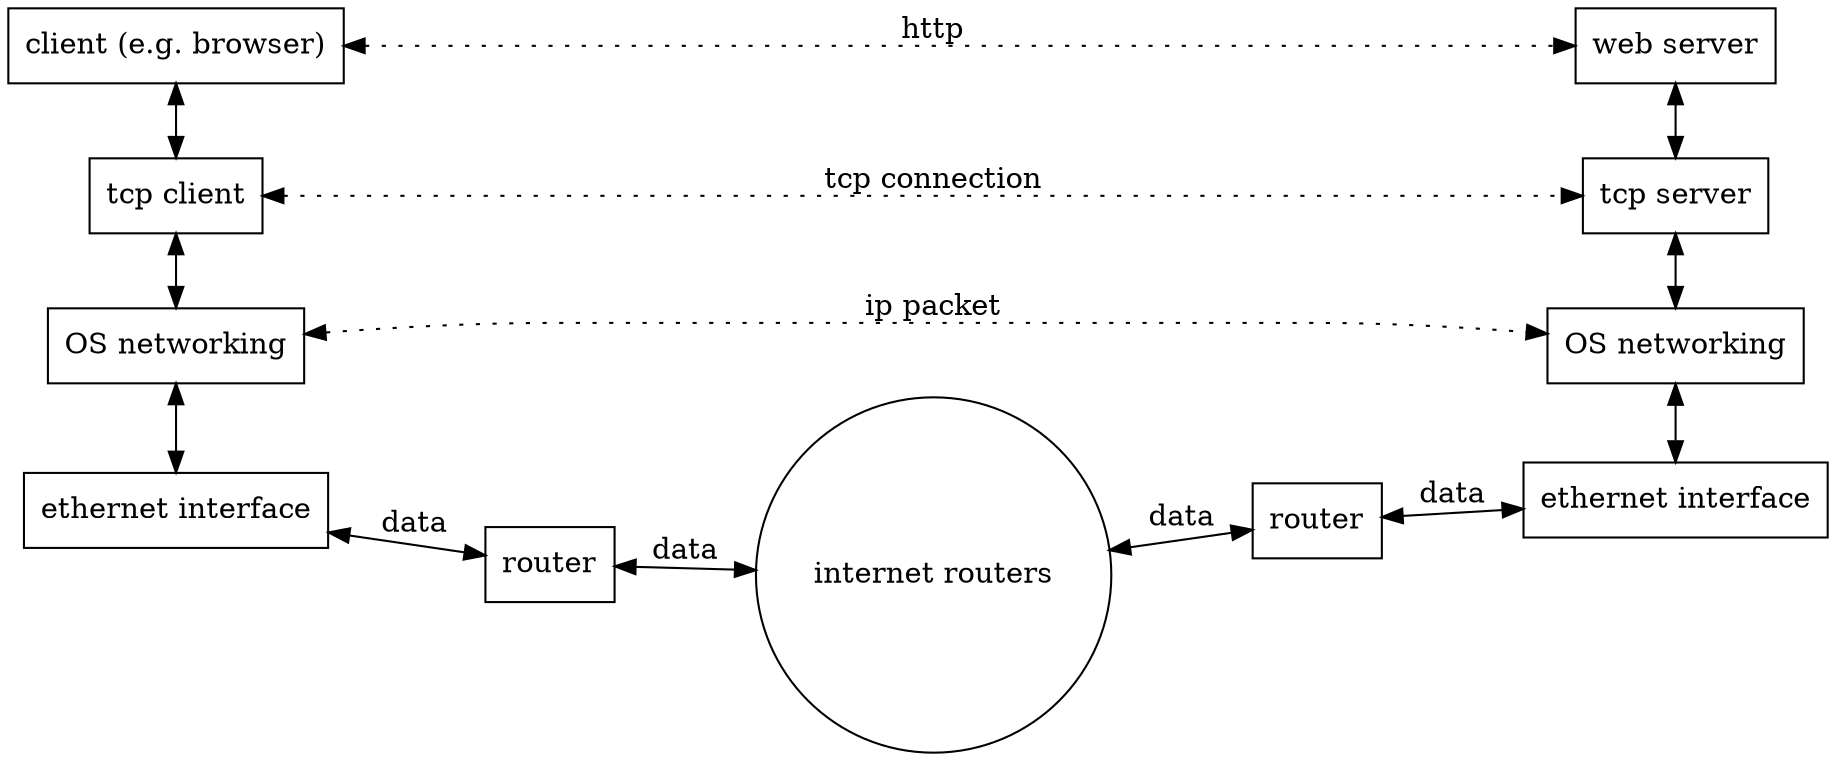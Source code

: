 digraph internet {
  node[shape=rect];
  rankdir=LR;
  edge[dir=both];

  router1[label="router"];
  router2[label="router"];
  internet[label="internet routers", shape="circle"];

  {
    rank=same;
    client[label="client (e.g. browser)"];
    tcpclient[label="tcp client"];
    osnetwork1[label="OS networking"];
    netinterface1[label="ethernet interface"];

    client -> tcpclient;
    tcpclient -> osnetwork1;
    osnetwork1 -> netinterface1;
  }
  {
    rank=same;
    server[label="web server"];
    tcpserver[label="tcp server"];
    osnetwork2[label="OS networking"];
    netinterface2[label="ethernet interface"];

    server -> tcpserver;
    tcpserver -> osnetwork2;
    osnetwork2 -> netinterface2;
  }

  client -> server [label="http", style="dotted"];

  tcpclient -> tcpserver [label="tcp connection", style="dotted"];

  osnetwork1 -> osnetwork2 [label="ip packet", style="dotted"];

  netinterface1 -> router1 [label="data"];
  router1 -> internet [label="data"];
  internet -> router2 [label="data"];
  router2 -> netinterface2 [label="data"];
}
